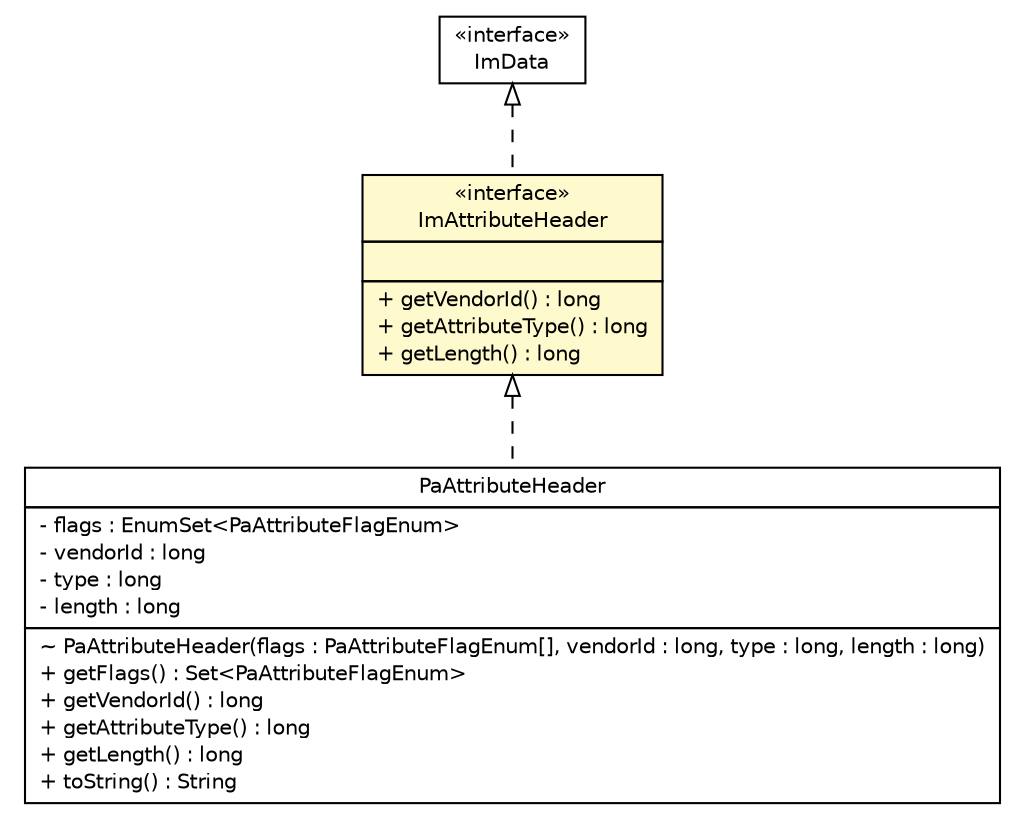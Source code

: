 #!/usr/local/bin/dot
#
# Class diagram 
# Generated by UMLGraph version R5_6 (http://www.umlgraph.org/)
#

digraph G {
	edge [fontname="Helvetica",fontsize=10,labelfontname="Helvetica",labelfontsize=10];
	node [fontname="Helvetica",fontsize=10,shape=plaintext];
	nodesep=0.25;
	ranksep=0.5;
	// de.hsbremen.tc.tnc.message.m.attribute.ImAttributeHeader
	c31289 [label=<<table title="de.hsbremen.tc.tnc.message.m.attribute.ImAttributeHeader" border="0" cellborder="1" cellspacing="0" cellpadding="2" port="p" bgcolor="lemonChiffon" href="./ImAttributeHeader.html">
		<tr><td><table border="0" cellspacing="0" cellpadding="1">
<tr><td align="center" balign="center"> &#171;interface&#187; </td></tr>
<tr><td align="center" balign="center"> ImAttributeHeader </td></tr>
		</table></td></tr>
		<tr><td><table border="0" cellspacing="0" cellpadding="1">
<tr><td align="left" balign="left">  </td></tr>
		</table></td></tr>
		<tr><td><table border="0" cellspacing="0" cellpadding="1">
<tr><td align="left" balign="left"> + getVendorId() : long </td></tr>
<tr><td align="left" balign="left"> + getAttributeType() : long </td></tr>
<tr><td align="left" balign="left"> + getLength() : long </td></tr>
		</table></td></tr>
		</table>>, URL="./ImAttributeHeader.html", fontname="Helvetica", fontcolor="black", fontsize=10.0];
	// de.hsbremen.tc.tnc.message.m.ImData
	c31291 [label=<<table title="de.hsbremen.tc.tnc.message.m.ImData" border="0" cellborder="1" cellspacing="0" cellpadding="2" port="p" href="../ImData.html">
		<tr><td><table border="0" cellspacing="0" cellpadding="1">
<tr><td align="center" balign="center"> &#171;interface&#187; </td></tr>
<tr><td align="center" balign="center"> ImData </td></tr>
		</table></td></tr>
		</table>>, URL="../ImData.html", fontname="Helvetica", fontcolor="black", fontsize=10.0];
	// org.ietf.nea.pa.attribute.PaAttributeHeader
	c31498 [label=<<table title="org.ietf.nea.pa.attribute.PaAttributeHeader" border="0" cellborder="1" cellspacing="0" cellpadding="2" port="p" href="../../../../../../../org/ietf/nea/pa/attribute/PaAttributeHeader.html">
		<tr><td><table border="0" cellspacing="0" cellpadding="1">
<tr><td align="center" balign="center"> PaAttributeHeader </td></tr>
		</table></td></tr>
		<tr><td><table border="0" cellspacing="0" cellpadding="1">
<tr><td align="left" balign="left"> - flags : EnumSet&lt;PaAttributeFlagEnum&gt; </td></tr>
<tr><td align="left" balign="left"> - vendorId : long </td></tr>
<tr><td align="left" balign="left"> - type : long </td></tr>
<tr><td align="left" balign="left"> - length : long </td></tr>
		</table></td></tr>
		<tr><td><table border="0" cellspacing="0" cellpadding="1">
<tr><td align="left" balign="left"> ~ PaAttributeHeader(flags : PaAttributeFlagEnum[], vendorId : long, type : long, length : long) </td></tr>
<tr><td align="left" balign="left"> + getFlags() : Set&lt;PaAttributeFlagEnum&gt; </td></tr>
<tr><td align="left" balign="left"> + getVendorId() : long </td></tr>
<tr><td align="left" balign="left"> + getAttributeType() : long </td></tr>
<tr><td align="left" balign="left"> + getLength() : long </td></tr>
<tr><td align="left" balign="left"> + toString() : String </td></tr>
		</table></td></tr>
		</table>>, URL="../../../../../../../org/ietf/nea/pa/attribute/PaAttributeHeader.html", fontname="Helvetica", fontcolor="black", fontsize=10.0];
	//de.hsbremen.tc.tnc.message.m.attribute.ImAttributeHeader implements de.hsbremen.tc.tnc.message.m.ImData
	c31291:p -> c31289:p [dir=back,arrowtail=empty,style=dashed];
	//org.ietf.nea.pa.attribute.PaAttributeHeader implements de.hsbremen.tc.tnc.message.m.attribute.ImAttributeHeader
	c31289:p -> c31498:p [dir=back,arrowtail=empty,style=dashed];
}

